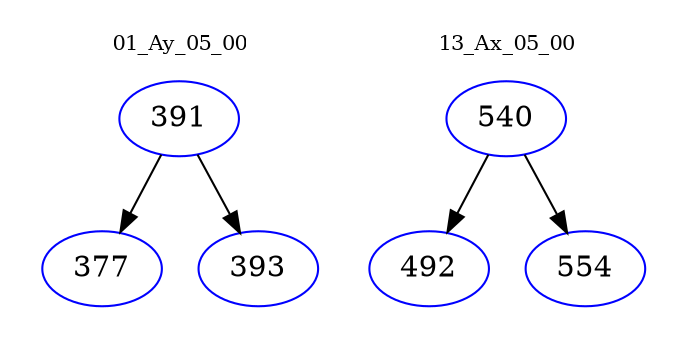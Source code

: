 digraph{
subgraph cluster_0 {
color = white
label = "01_Ay_05_00";
fontsize=10;
T0_391 [label="391", color="blue"]
T0_391 -> T0_377 [color="black"]
T0_377 [label="377", color="blue"]
T0_391 -> T0_393 [color="black"]
T0_393 [label="393", color="blue"]
}
subgraph cluster_1 {
color = white
label = "13_Ax_05_00";
fontsize=10;
T1_540 [label="540", color="blue"]
T1_540 -> T1_492 [color="black"]
T1_492 [label="492", color="blue"]
T1_540 -> T1_554 [color="black"]
T1_554 [label="554", color="blue"]
}
}
